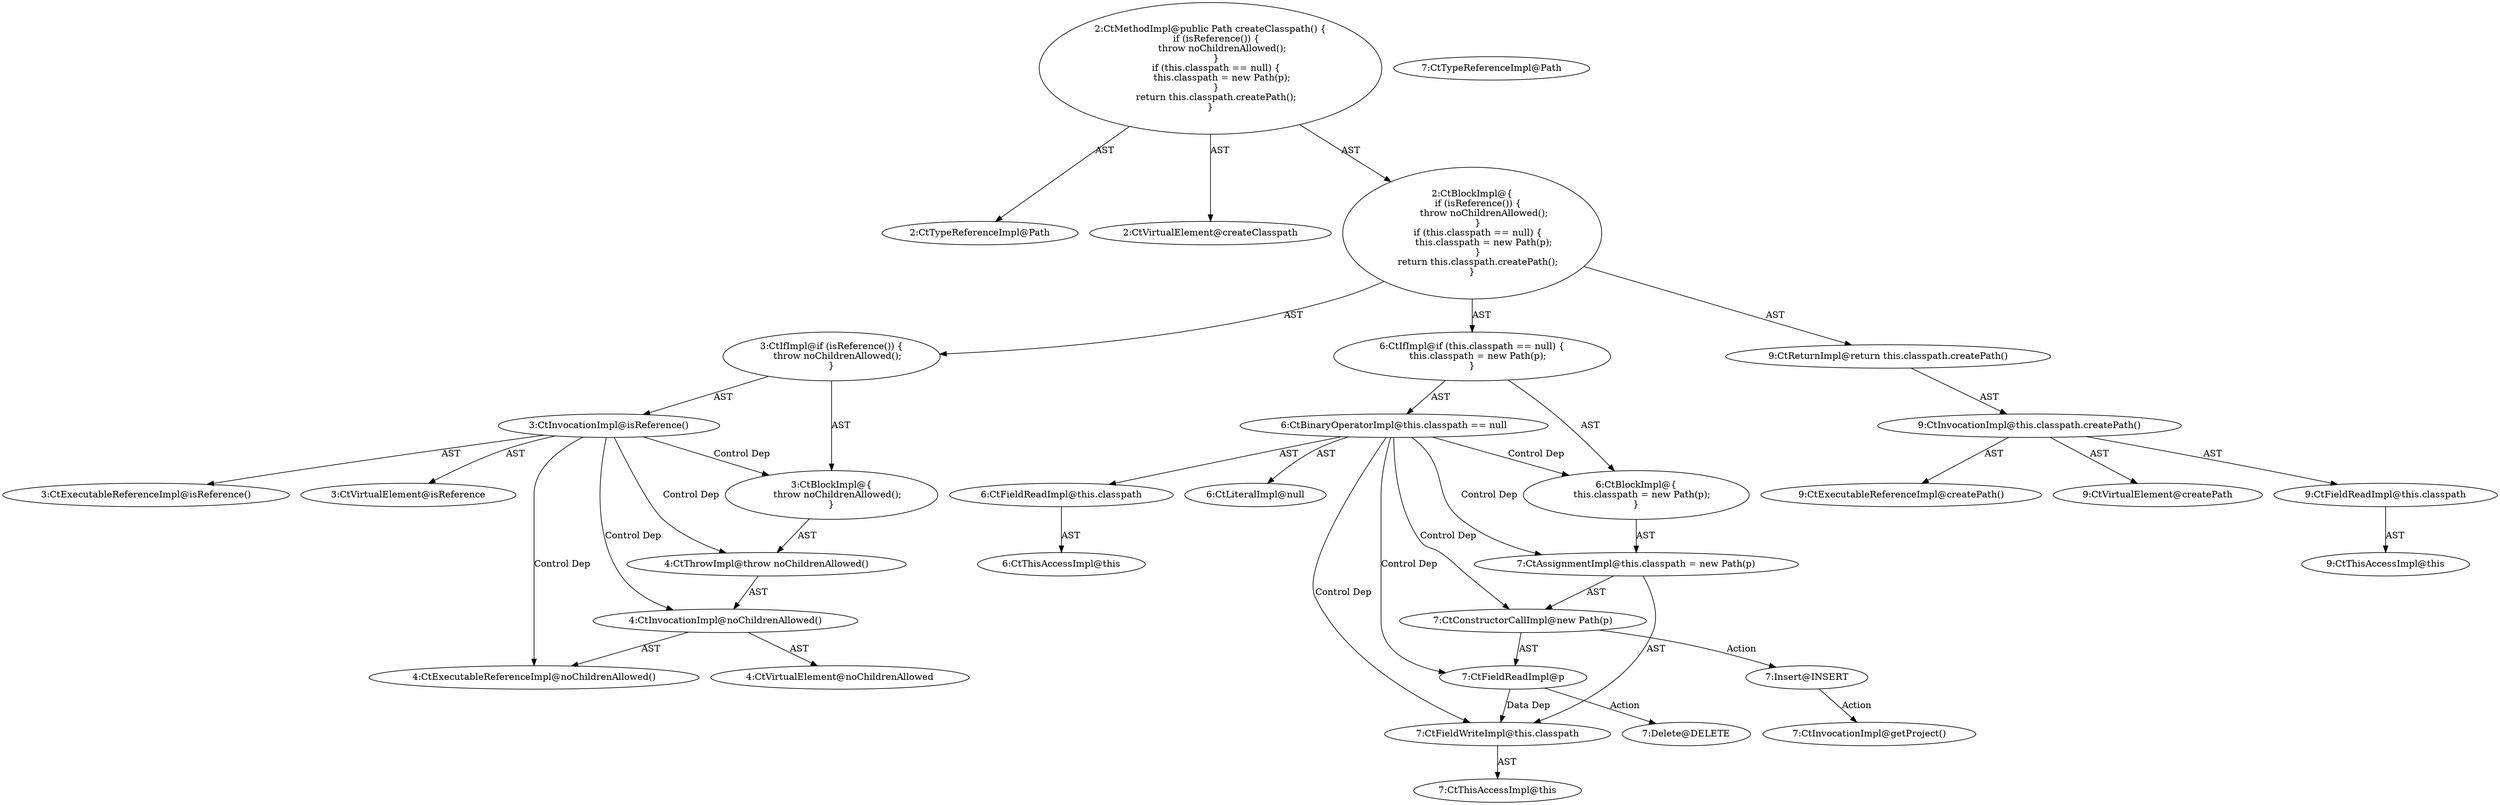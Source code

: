 digraph "createClasspath#?" {
0 [label="2:CtTypeReferenceImpl@Path" shape=ellipse]
1 [label="2:CtVirtualElement@createClasspath" shape=ellipse]
2 [label="3:CtExecutableReferenceImpl@isReference()" shape=ellipse]
3 [label="3:CtVirtualElement@isReference" shape=ellipse]
4 [label="3:CtInvocationImpl@isReference()" shape=ellipse]
5 [label="4:CtExecutableReferenceImpl@noChildrenAllowed()" shape=ellipse]
6 [label="4:CtVirtualElement@noChildrenAllowed" shape=ellipse]
7 [label="4:CtInvocationImpl@noChildrenAllowed()" shape=ellipse]
8 [label="4:CtThrowImpl@throw noChildrenAllowed()" shape=ellipse]
9 [label="3:CtBlockImpl@\{
    throw noChildrenAllowed();
\}" shape=ellipse]
10 [label="3:CtIfImpl@if (isReference()) \{
    throw noChildrenAllowed();
\}" shape=ellipse]
11 [label="6:CtThisAccessImpl@this" shape=ellipse]
12 [label="6:CtFieldReadImpl@this.classpath" shape=ellipse]
13 [label="6:CtLiteralImpl@null" shape=ellipse]
14 [label="6:CtBinaryOperatorImpl@this.classpath == null" shape=ellipse]
15 [label="7:CtFieldWriteImpl@this.classpath" shape=ellipse]
16 [label="7:CtThisAccessImpl@this" shape=ellipse]
17 [label="7:CtTypeReferenceImpl@Path" shape=ellipse]
18 [label="7:CtFieldReadImpl@p" shape=ellipse]
19 [label="7:CtConstructorCallImpl@new Path(p)" shape=ellipse]
20 [label="7:CtAssignmentImpl@this.classpath = new Path(p)" shape=ellipse]
21 [label="6:CtBlockImpl@\{
    this.classpath = new Path(p);
\}" shape=ellipse]
22 [label="6:CtIfImpl@if (this.classpath == null) \{
    this.classpath = new Path(p);
\}" shape=ellipse]
23 [label="9:CtExecutableReferenceImpl@createPath()" shape=ellipse]
24 [label="9:CtVirtualElement@createPath" shape=ellipse]
25 [label="9:CtThisAccessImpl@this" shape=ellipse]
26 [label="9:CtFieldReadImpl@this.classpath" shape=ellipse]
27 [label="9:CtInvocationImpl@this.classpath.createPath()" shape=ellipse]
28 [label="9:CtReturnImpl@return this.classpath.createPath()" shape=ellipse]
29 [label="2:CtBlockImpl@\{
    if (isReference()) \{
        throw noChildrenAllowed();
    \}
    if (this.classpath == null) \{
        this.classpath = new Path(p);
    \}
    return this.classpath.createPath();
\}" shape=ellipse]
30 [label="2:CtMethodImpl@public Path createClasspath() \{
    if (isReference()) \{
        throw noChildrenAllowed();
    \}
    if (this.classpath == null) \{
        this.classpath = new Path(p);
    \}
    return this.classpath.createPath();
\}" shape=ellipse]
31 [label="7:Delete@DELETE" shape=ellipse]
32 [label="7:Insert@INSERT" shape=ellipse]
33 [label="7:CtInvocationImpl@getProject()" shape=ellipse]
4 -> 3 [label="AST"];
4 -> 2 [label="AST"];
4 -> 9 [label="Control Dep"];
4 -> 8 [label="Control Dep"];
4 -> 7 [label="Control Dep"];
4 -> 5 [label="Control Dep"];
7 -> 6 [label="AST"];
7 -> 5 [label="AST"];
8 -> 7 [label="AST"];
9 -> 8 [label="AST"];
10 -> 4 [label="AST"];
10 -> 9 [label="AST"];
12 -> 11 [label="AST"];
14 -> 12 [label="AST"];
14 -> 13 [label="AST"];
14 -> 21 [label="Control Dep"];
14 -> 20 [label="Control Dep"];
14 -> 15 [label="Control Dep"];
14 -> 19 [label="Control Dep"];
14 -> 18 [label="Control Dep"];
15 -> 16 [label="AST"];
18 -> 15 [label="Data Dep"];
18 -> 31 [label="Action"];
19 -> 18 [label="AST"];
19 -> 32 [label="Action"];
20 -> 15 [label="AST"];
20 -> 19 [label="AST"];
21 -> 20 [label="AST"];
22 -> 14 [label="AST"];
22 -> 21 [label="AST"];
26 -> 25 [label="AST"];
27 -> 24 [label="AST"];
27 -> 26 [label="AST"];
27 -> 23 [label="AST"];
28 -> 27 [label="AST"];
29 -> 10 [label="AST"];
29 -> 22 [label="AST"];
29 -> 28 [label="AST"];
30 -> 1 [label="AST"];
30 -> 0 [label="AST"];
30 -> 29 [label="AST"];
32 -> 33 [label="Action"];
}